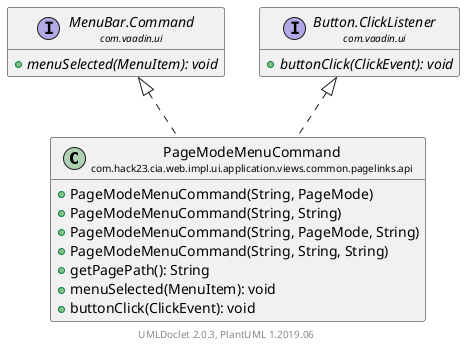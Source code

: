 @startuml
    set namespaceSeparator none
    hide empty fields
    hide empty methods

    class "<size:14>PageModeMenuCommand\n<size:10>com.hack23.cia.web.impl.ui.application.views.common.pagelinks.api" as com.hack23.cia.web.impl.ui.application.views.common.pagelinks.api.PageModeMenuCommand [[PageModeMenuCommand.html]] {
        +PageModeMenuCommand(String, PageMode)
        +PageModeMenuCommand(String, String)
        +PageModeMenuCommand(String, PageMode, String)
        +PageModeMenuCommand(String, String, String)
        +getPagePath(): String
        +menuSelected(MenuItem): void
        +buttonClick(ClickEvent): void
    }

    interface "<size:14>MenuBar.Command\n<size:10>com.vaadin.ui" as com.vaadin.ui.MenuBar.Command {
        {abstract} +menuSelected(MenuItem): void
    }
    interface "<size:14>Button.ClickListener\n<size:10>com.vaadin.ui" as com.vaadin.ui.Button.ClickListener {
        {abstract} +buttonClick(ClickEvent): void
    }

    com.vaadin.ui.MenuBar.Command <|.. com.hack23.cia.web.impl.ui.application.views.common.pagelinks.api.PageModeMenuCommand
    com.vaadin.ui.Button.ClickListener <|.. com.hack23.cia.web.impl.ui.application.views.common.pagelinks.api.PageModeMenuCommand

    center footer UMLDoclet 2.0.3, PlantUML 1.2019.06
@enduml

